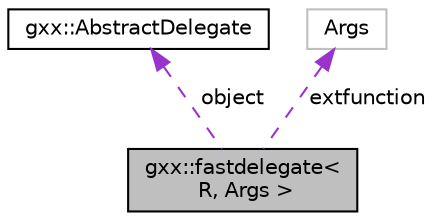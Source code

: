 digraph "gxx::fastdelegate&lt; R, Args &gt;"
{
  edge [fontname="Helvetica",fontsize="10",labelfontname="Helvetica",labelfontsize="10"];
  node [fontname="Helvetica",fontsize="10",shape=record];
  Node1 [label="gxx::fastdelegate\<\l R, Args \>",height=0.2,width=0.4,color="black", fillcolor="grey75", style="filled", fontcolor="black"];
  Node2 -> Node1 [dir="back",color="darkorchid3",fontsize="10",style="dashed",label=" object" ,fontname="Helvetica"];
  Node2 [label="gxx::AbstractDelegate",height=0.2,width=0.4,color="black", fillcolor="white", style="filled",URL="$classgxx_1_1AbstractDelegate.html"];
  Node3 -> Node1 [dir="back",color="darkorchid3",fontsize="10",style="dashed",label=" extfunction" ,fontname="Helvetica"];
  Node3 [label="Args",height=0.2,width=0.4,color="grey75", fillcolor="white", style="filled"];
}
